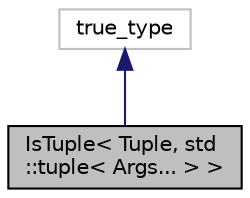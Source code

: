 digraph "IsTuple&lt; Tuple, std::tuple&lt; Args... &gt; &gt;"
{
  edge [fontname="Helvetica",fontsize="10",labelfontname="Helvetica",labelfontsize="10"];
  node [fontname="Helvetica",fontsize="10",shape=record];
  Node0 [label="IsTuple\< Tuple, std\l::tuple\< Args... \> \>",height=0.2,width=0.4,color="black", fillcolor="grey75", style="filled", fontcolor="black"];
  Node1 -> Node0 [dir="back",color="midnightblue",fontsize="10",style="solid"];
  Node1 [label="true_type",height=0.2,width=0.4,color="grey75", fillcolor="white", style="filled"];
}
